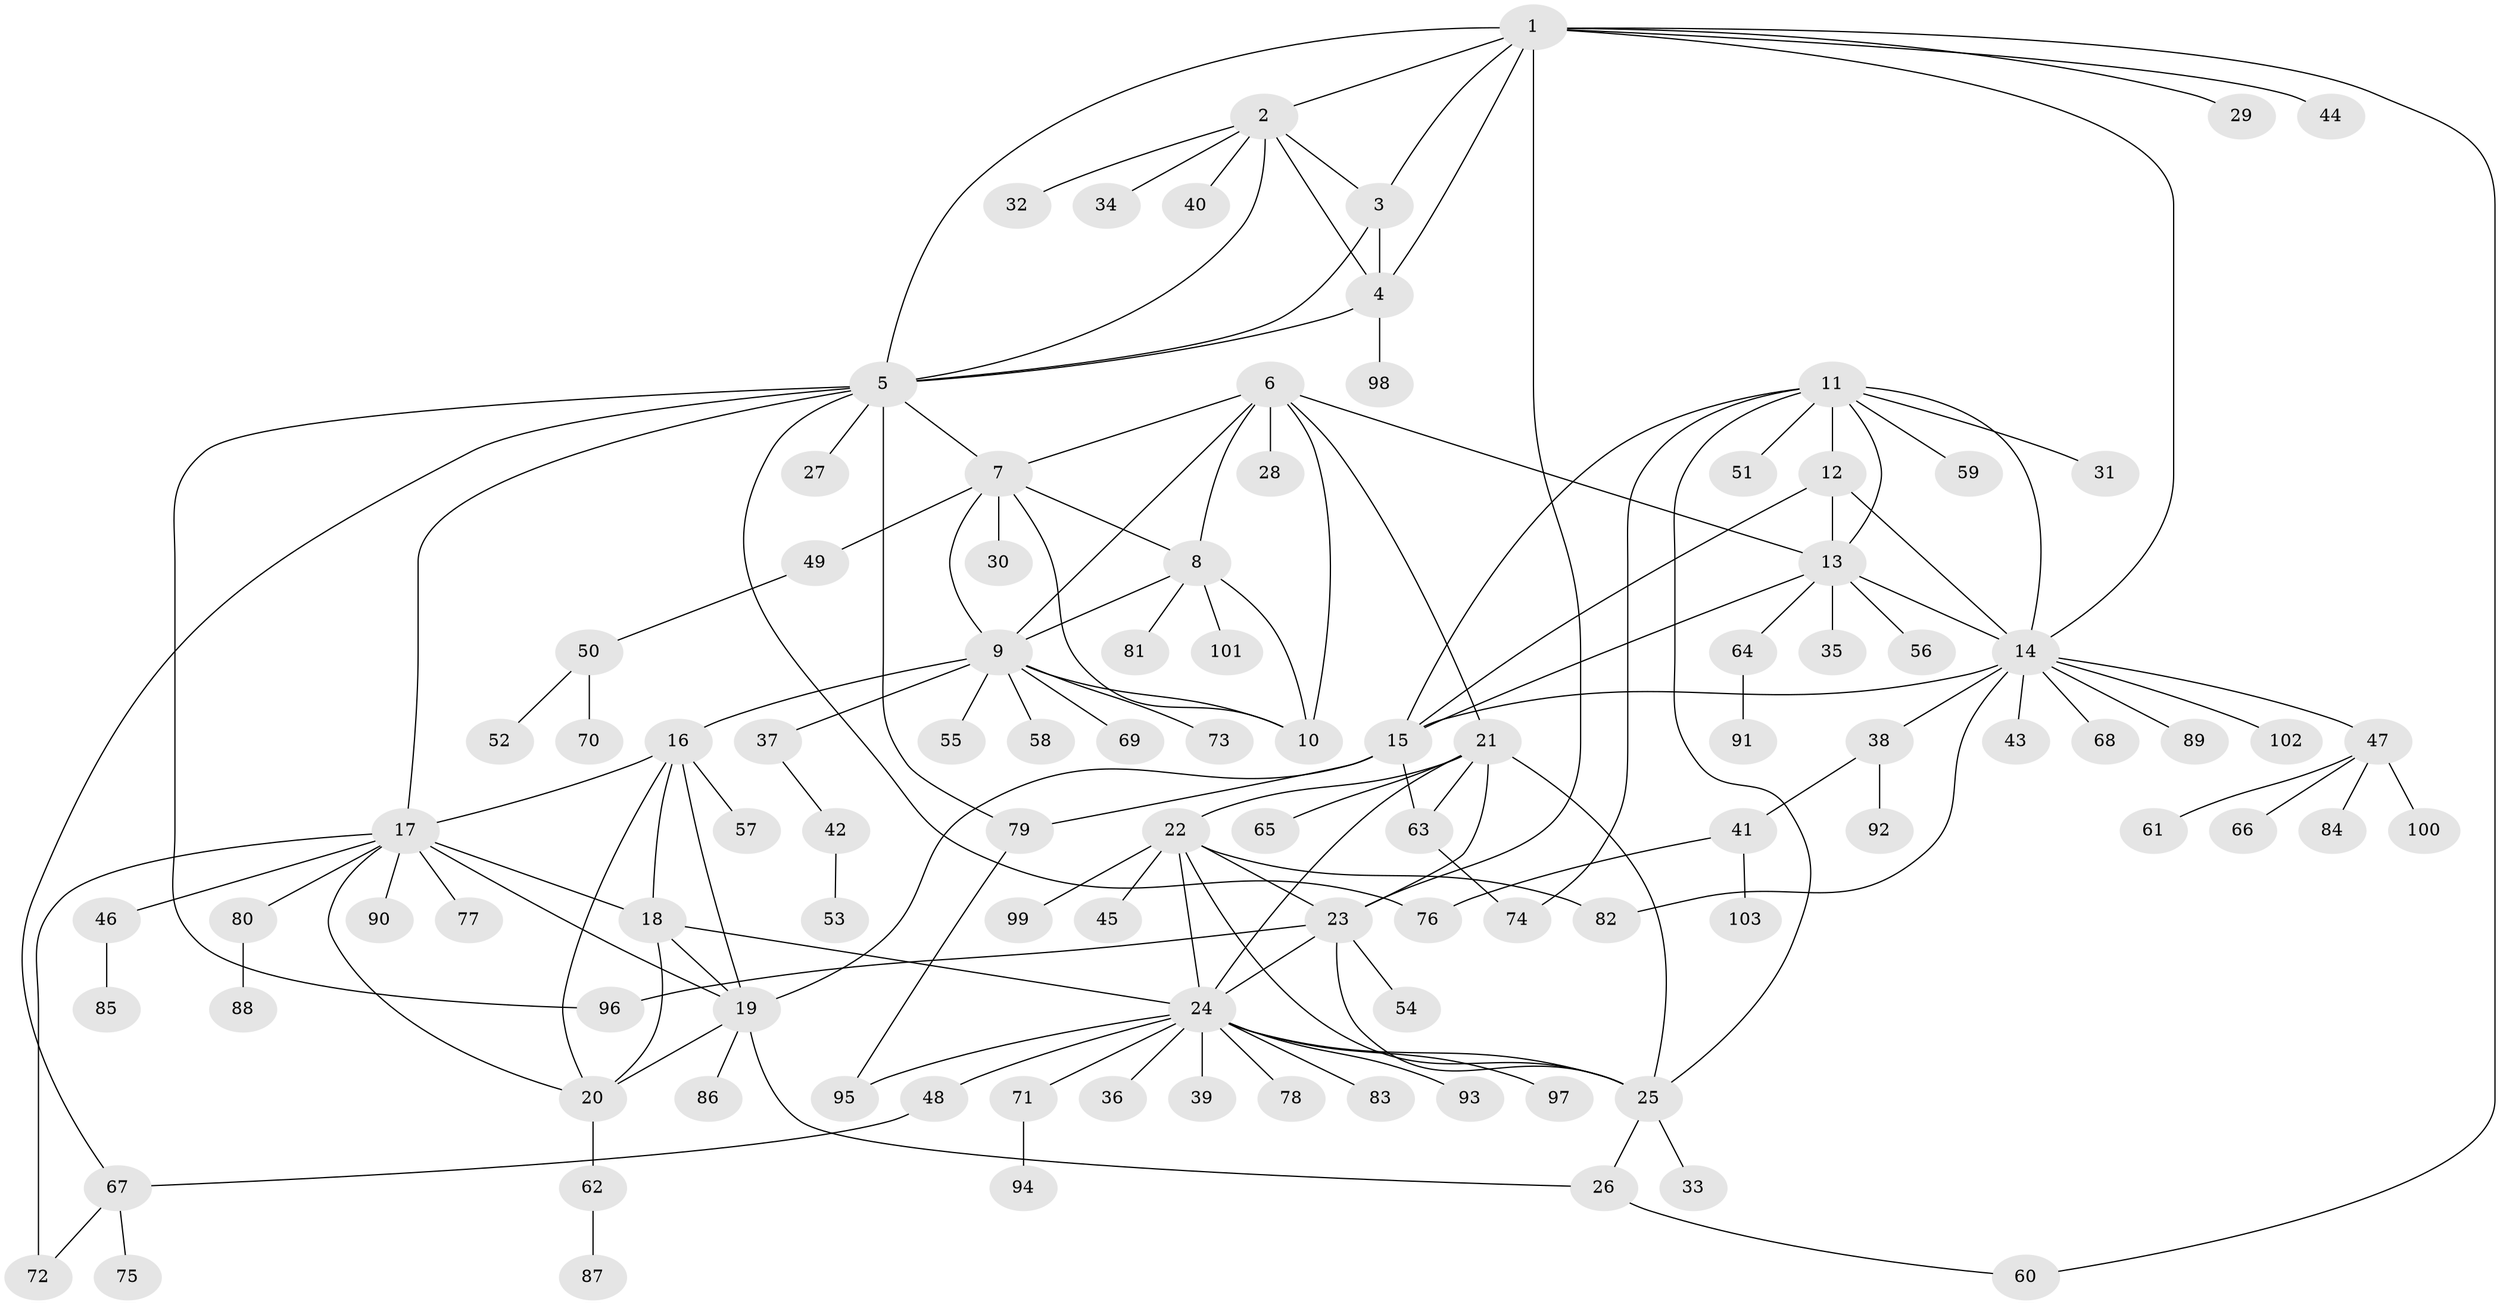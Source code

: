 // Generated by graph-tools (version 1.1) at 2025/26/03/09/25 03:26:34]
// undirected, 103 vertices, 149 edges
graph export_dot {
graph [start="1"]
  node [color=gray90,style=filled];
  1;
  2;
  3;
  4;
  5;
  6;
  7;
  8;
  9;
  10;
  11;
  12;
  13;
  14;
  15;
  16;
  17;
  18;
  19;
  20;
  21;
  22;
  23;
  24;
  25;
  26;
  27;
  28;
  29;
  30;
  31;
  32;
  33;
  34;
  35;
  36;
  37;
  38;
  39;
  40;
  41;
  42;
  43;
  44;
  45;
  46;
  47;
  48;
  49;
  50;
  51;
  52;
  53;
  54;
  55;
  56;
  57;
  58;
  59;
  60;
  61;
  62;
  63;
  64;
  65;
  66;
  67;
  68;
  69;
  70;
  71;
  72;
  73;
  74;
  75;
  76;
  77;
  78;
  79;
  80;
  81;
  82;
  83;
  84;
  85;
  86;
  87;
  88;
  89;
  90;
  91;
  92;
  93;
  94;
  95;
  96;
  97;
  98;
  99;
  100;
  101;
  102;
  103;
  1 -- 2;
  1 -- 3;
  1 -- 4;
  1 -- 5;
  1 -- 14;
  1 -- 23;
  1 -- 29;
  1 -- 44;
  1 -- 60;
  2 -- 3;
  2 -- 4;
  2 -- 5;
  2 -- 32;
  2 -- 34;
  2 -- 40;
  3 -- 4;
  3 -- 5;
  4 -- 5;
  4 -- 98;
  5 -- 7;
  5 -- 17;
  5 -- 27;
  5 -- 67;
  5 -- 76;
  5 -- 79;
  5 -- 96;
  6 -- 7;
  6 -- 8;
  6 -- 9;
  6 -- 10;
  6 -- 13;
  6 -- 21;
  6 -- 28;
  7 -- 8;
  7 -- 9;
  7 -- 10;
  7 -- 30;
  7 -- 49;
  8 -- 9;
  8 -- 10;
  8 -- 81;
  8 -- 101;
  9 -- 10;
  9 -- 16;
  9 -- 37;
  9 -- 55;
  9 -- 58;
  9 -- 69;
  9 -- 73;
  11 -- 12;
  11 -- 13;
  11 -- 14;
  11 -- 15;
  11 -- 25;
  11 -- 31;
  11 -- 51;
  11 -- 59;
  11 -- 74;
  12 -- 13;
  12 -- 14;
  12 -- 15;
  13 -- 14;
  13 -- 15;
  13 -- 35;
  13 -- 56;
  13 -- 64;
  14 -- 15;
  14 -- 38;
  14 -- 43;
  14 -- 47;
  14 -- 68;
  14 -- 82;
  14 -- 89;
  14 -- 102;
  15 -- 19;
  15 -- 63;
  15 -- 79;
  16 -- 17;
  16 -- 18;
  16 -- 19;
  16 -- 20;
  16 -- 57;
  17 -- 18;
  17 -- 19;
  17 -- 20;
  17 -- 46;
  17 -- 72;
  17 -- 77;
  17 -- 80;
  17 -- 90;
  18 -- 19;
  18 -- 20;
  18 -- 24;
  19 -- 20;
  19 -- 26;
  19 -- 86;
  20 -- 62;
  21 -- 22;
  21 -- 23;
  21 -- 24;
  21 -- 25;
  21 -- 63;
  21 -- 65;
  22 -- 23;
  22 -- 24;
  22 -- 25;
  22 -- 45;
  22 -- 82;
  22 -- 99;
  23 -- 24;
  23 -- 25;
  23 -- 54;
  23 -- 96;
  24 -- 25;
  24 -- 36;
  24 -- 39;
  24 -- 48;
  24 -- 71;
  24 -- 78;
  24 -- 83;
  24 -- 93;
  24 -- 95;
  24 -- 97;
  25 -- 26;
  25 -- 33;
  26 -- 60;
  37 -- 42;
  38 -- 41;
  38 -- 92;
  41 -- 76;
  41 -- 103;
  42 -- 53;
  46 -- 85;
  47 -- 61;
  47 -- 66;
  47 -- 84;
  47 -- 100;
  48 -- 67;
  49 -- 50;
  50 -- 52;
  50 -- 70;
  62 -- 87;
  63 -- 74;
  64 -- 91;
  67 -- 72;
  67 -- 75;
  71 -- 94;
  79 -- 95;
  80 -- 88;
}
